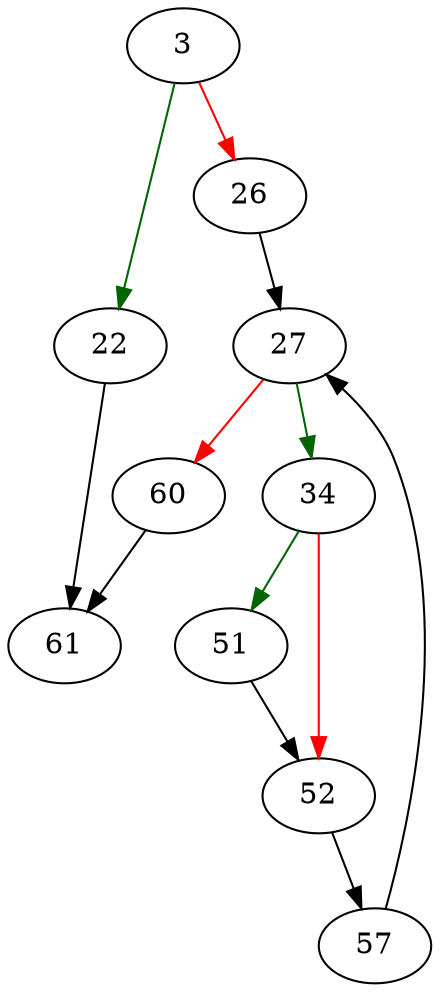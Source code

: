 strict digraph "sqlite3UniqueConstraint" {
	// Node definitions.
	3 [entry=true];
	22;
	26;
	61;
	27;
	34;
	60;
	51;
	52;
	57;

	// Edge definitions.
	3 -> 22 [
		color=darkgreen
		cond=true
	];
	3 -> 26 [
		color=red
		cond=false
	];
	22 -> 61;
	26 -> 27;
	27 -> 34 [
		color=darkgreen
		cond=true
	];
	27 -> 60 [
		color=red
		cond=false
	];
	34 -> 51 [
		color=darkgreen
		cond=true
	];
	34 -> 52 [
		color=red
		cond=false
	];
	60 -> 61;
	51 -> 52;
	52 -> 57;
	57 -> 27;
}